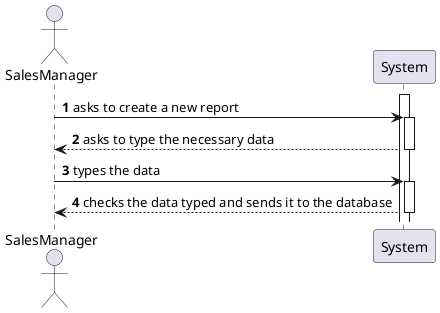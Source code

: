 @startuml
'https://plantuml.com/sequence-diagram

autonumber
actor SalesManager
participant System
activate System

SalesManager -> System: asks to create a new report
activate System

System --> SalesManager: asks to type the necessary data
deactivate System

SalesManager -> System: types the data
activate System

System --> SalesManager: checks the data typed and sends it to the database
deactivate System
@enduml
